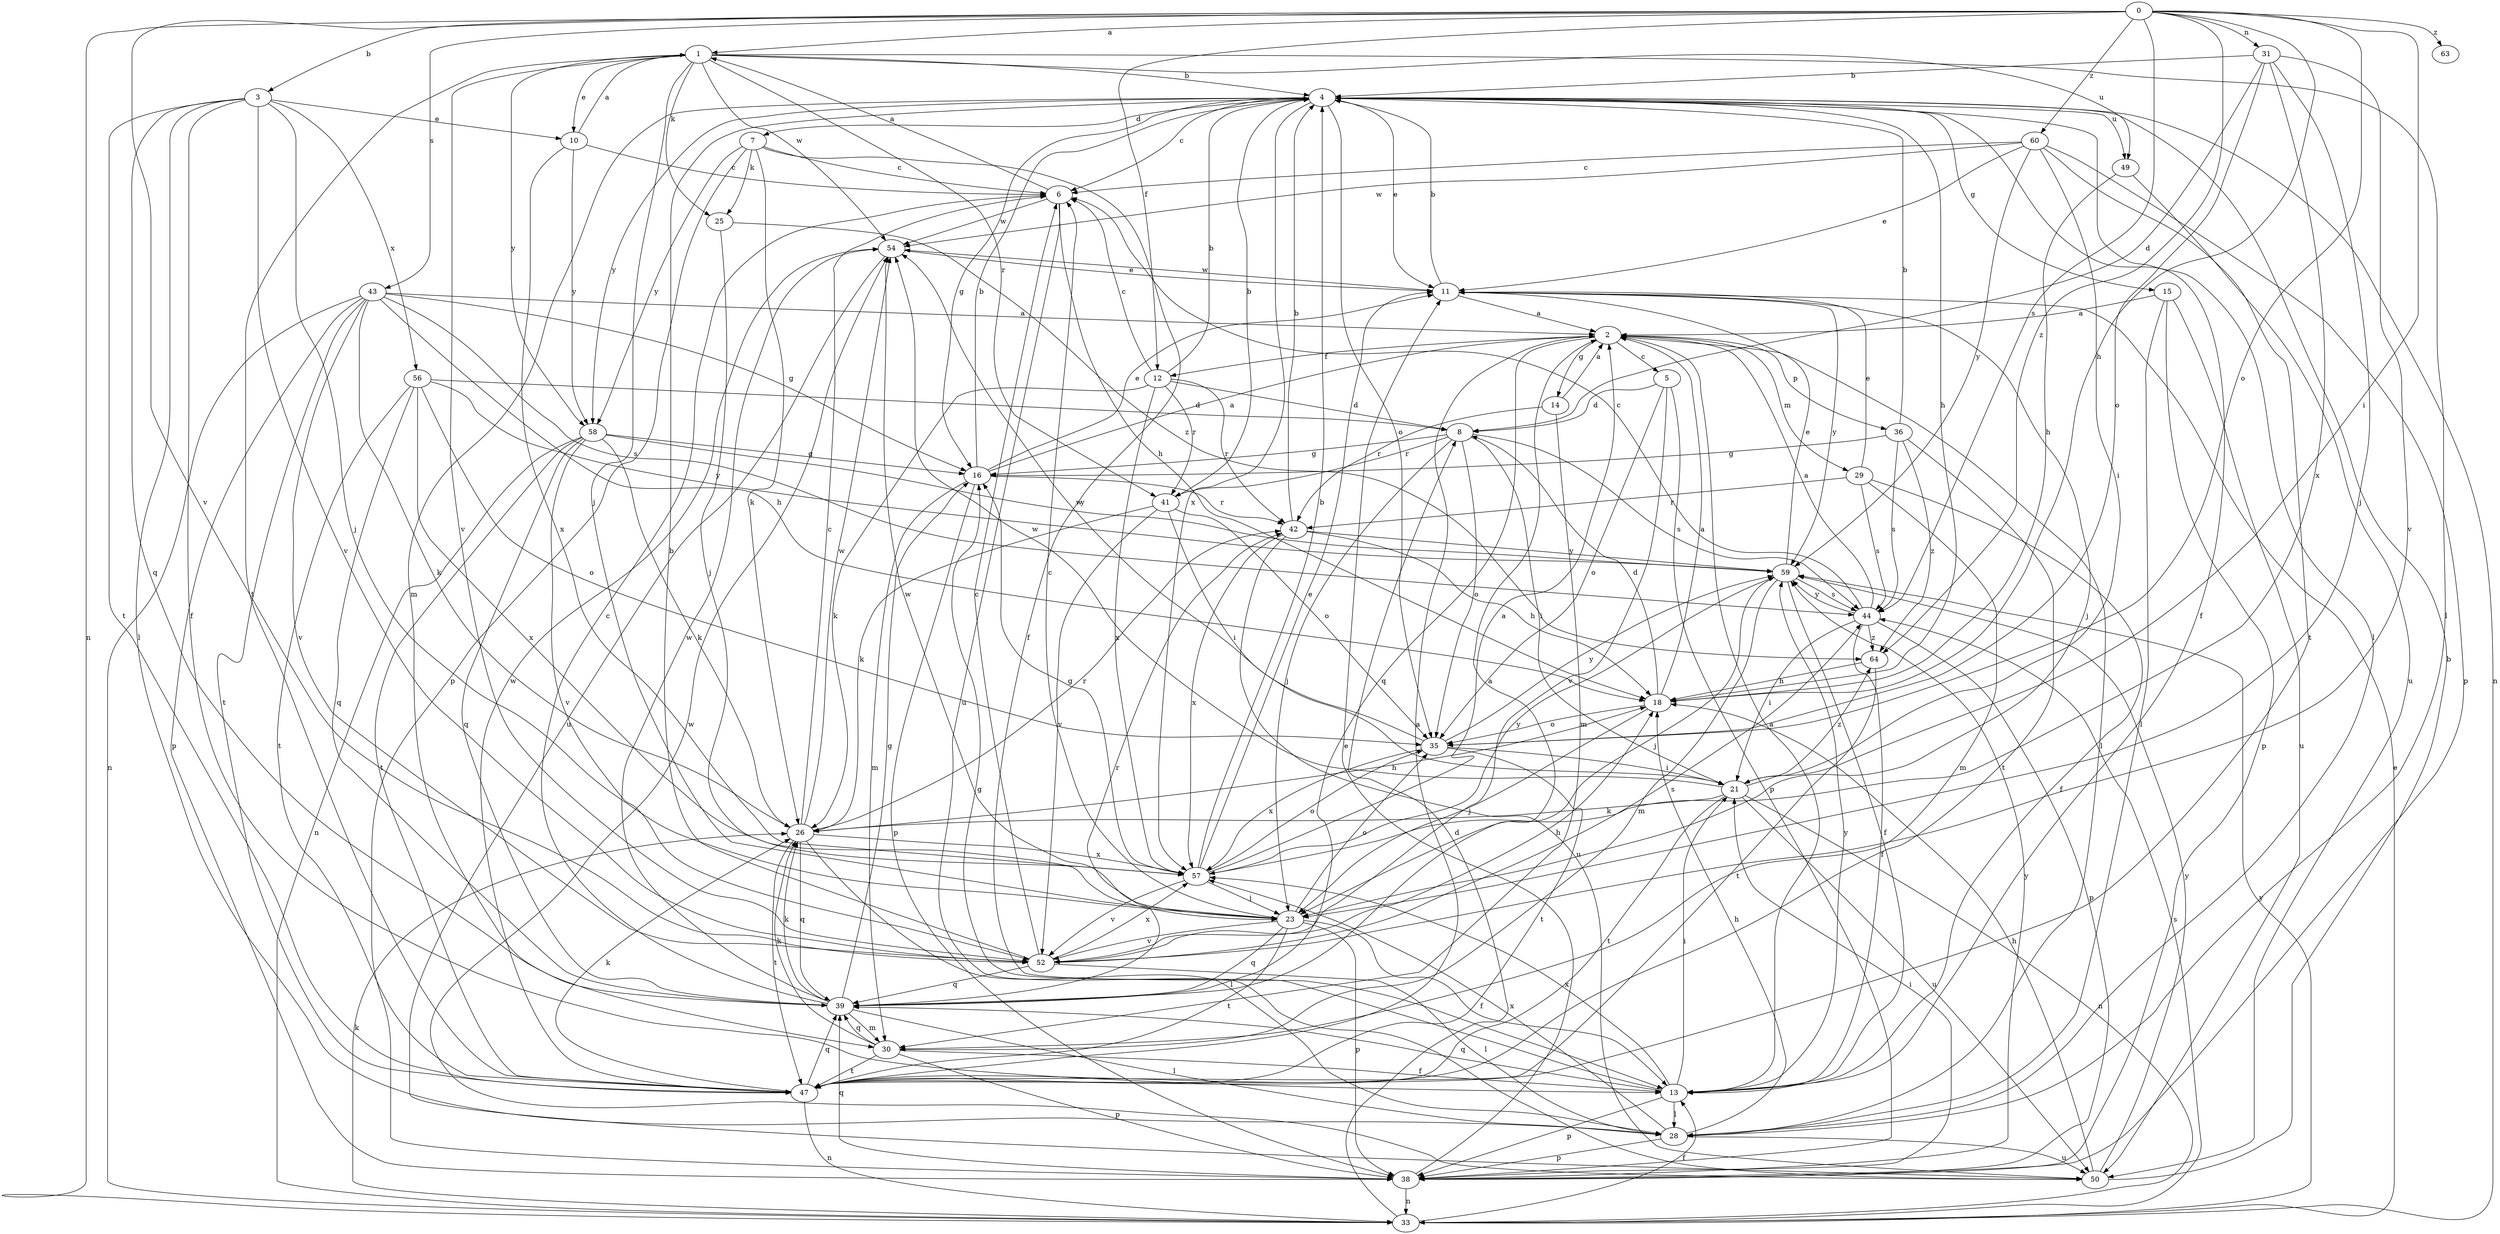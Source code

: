 strict digraph  {
0;
1;
2;
3;
4;
5;
6;
7;
8;
10;
11;
12;
13;
14;
15;
16;
18;
21;
23;
25;
26;
28;
29;
30;
31;
33;
35;
36;
38;
39;
41;
42;
43;
44;
47;
49;
50;
52;
54;
56;
57;
58;
59;
60;
63;
64;
0 -> 1  [label=a];
0 -> 3  [label=b];
0 -> 12  [label=f];
0 -> 18  [label=h];
0 -> 21  [label=i];
0 -> 31  [label=n];
0 -> 33  [label=n];
0 -> 35  [label=o];
0 -> 43  [label=s];
0 -> 44  [label=s];
0 -> 52  [label=v];
0 -> 60  [label=z];
0 -> 63  [label=z];
0 -> 64  [label=z];
1 -> 4  [label=b];
1 -> 10  [label=e];
1 -> 23  [label=j];
1 -> 25  [label=k];
1 -> 28  [label=l];
1 -> 41  [label=r];
1 -> 47  [label=t];
1 -> 49  [label=u];
1 -> 52  [label=v];
1 -> 54  [label=w];
1 -> 58  [label=y];
2 -> 5  [label=c];
2 -> 12  [label=f];
2 -> 14  [label=g];
2 -> 28  [label=l];
2 -> 29  [label=m];
2 -> 36  [label=p];
2 -> 39  [label=q];
3 -> 10  [label=e];
3 -> 13  [label=f];
3 -> 23  [label=j];
3 -> 28  [label=l];
3 -> 39  [label=q];
3 -> 47  [label=t];
3 -> 52  [label=v];
3 -> 56  [label=x];
4 -> 6  [label=c];
4 -> 7  [label=d];
4 -> 11  [label=e];
4 -> 13  [label=f];
4 -> 15  [label=g];
4 -> 16  [label=g];
4 -> 18  [label=h];
4 -> 28  [label=l];
4 -> 30  [label=m];
4 -> 33  [label=n];
4 -> 35  [label=o];
4 -> 49  [label=u];
4 -> 57  [label=x];
4 -> 58  [label=y];
5 -> 8  [label=d];
5 -> 35  [label=o];
5 -> 38  [label=p];
5 -> 52  [label=v];
6 -> 1  [label=a];
6 -> 18  [label=h];
6 -> 50  [label=u];
6 -> 54  [label=w];
7 -> 6  [label=c];
7 -> 13  [label=f];
7 -> 25  [label=k];
7 -> 26  [label=k];
7 -> 38  [label=p];
7 -> 58  [label=y];
8 -> 16  [label=g];
8 -> 21  [label=i];
8 -> 23  [label=j];
8 -> 35  [label=o];
8 -> 41  [label=r];
8 -> 44  [label=s];
10 -> 1  [label=a];
10 -> 6  [label=c];
10 -> 57  [label=x];
10 -> 58  [label=y];
11 -> 2  [label=a];
11 -> 4  [label=b];
11 -> 23  [label=j];
11 -> 54  [label=w];
11 -> 59  [label=y];
12 -> 4  [label=b];
12 -> 6  [label=c];
12 -> 8  [label=d];
12 -> 26  [label=k];
12 -> 41  [label=r];
12 -> 42  [label=r];
12 -> 57  [label=x];
13 -> 2  [label=a];
13 -> 16  [label=g];
13 -> 21  [label=i];
13 -> 28  [label=l];
13 -> 38  [label=p];
13 -> 39  [label=q];
13 -> 57  [label=x];
13 -> 59  [label=y];
14 -> 2  [label=a];
14 -> 30  [label=m];
14 -> 42  [label=r];
15 -> 2  [label=a];
15 -> 28  [label=l];
15 -> 38  [label=p];
15 -> 50  [label=u];
16 -> 2  [label=a];
16 -> 4  [label=b];
16 -> 11  [label=e];
16 -> 30  [label=m];
16 -> 38  [label=p];
16 -> 42  [label=r];
18 -> 2  [label=a];
18 -> 8  [label=d];
18 -> 23  [label=j];
18 -> 35  [label=o];
21 -> 26  [label=k];
21 -> 33  [label=n];
21 -> 47  [label=t];
21 -> 50  [label=u];
21 -> 54  [label=w];
21 -> 64  [label=z];
23 -> 6  [label=c];
23 -> 13  [label=f];
23 -> 35  [label=o];
23 -> 38  [label=p];
23 -> 39  [label=q];
23 -> 47  [label=t];
23 -> 52  [label=v];
23 -> 54  [label=w];
25 -> 23  [label=j];
25 -> 64  [label=z];
26 -> 6  [label=c];
26 -> 18  [label=h];
26 -> 28  [label=l];
26 -> 39  [label=q];
26 -> 42  [label=r];
26 -> 47  [label=t];
26 -> 54  [label=w];
26 -> 57  [label=x];
28 -> 18  [label=h];
28 -> 38  [label=p];
28 -> 50  [label=u];
28 -> 57  [label=x];
29 -> 11  [label=e];
29 -> 13  [label=f];
29 -> 30  [label=m];
29 -> 42  [label=r];
29 -> 44  [label=s];
30 -> 13  [label=f];
30 -> 26  [label=k];
30 -> 38  [label=p];
30 -> 39  [label=q];
30 -> 47  [label=t];
31 -> 4  [label=b];
31 -> 8  [label=d];
31 -> 23  [label=j];
31 -> 35  [label=o];
31 -> 52  [label=v];
31 -> 57  [label=x];
33 -> 8  [label=d];
33 -> 11  [label=e];
33 -> 13  [label=f];
33 -> 26  [label=k];
33 -> 44  [label=s];
33 -> 59  [label=y];
35 -> 21  [label=i];
35 -> 47  [label=t];
35 -> 54  [label=w];
35 -> 57  [label=x];
35 -> 59  [label=y];
36 -> 4  [label=b];
36 -> 16  [label=g];
36 -> 44  [label=s];
36 -> 47  [label=t];
36 -> 64  [label=z];
38 -> 11  [label=e];
38 -> 21  [label=i];
38 -> 33  [label=n];
38 -> 39  [label=q];
38 -> 59  [label=y];
39 -> 2  [label=a];
39 -> 6  [label=c];
39 -> 16  [label=g];
39 -> 26  [label=k];
39 -> 28  [label=l];
39 -> 30  [label=m];
39 -> 42  [label=r];
39 -> 54  [label=w];
41 -> 4  [label=b];
41 -> 21  [label=i];
41 -> 26  [label=k];
41 -> 35  [label=o];
41 -> 52  [label=v];
42 -> 4  [label=b];
42 -> 18  [label=h];
42 -> 50  [label=u];
42 -> 57  [label=x];
42 -> 59  [label=y];
43 -> 2  [label=a];
43 -> 16  [label=g];
43 -> 18  [label=h];
43 -> 26  [label=k];
43 -> 33  [label=n];
43 -> 38  [label=p];
43 -> 44  [label=s];
43 -> 47  [label=t];
43 -> 52  [label=v];
44 -> 2  [label=a];
44 -> 6  [label=c];
44 -> 13  [label=f];
44 -> 21  [label=i];
44 -> 38  [label=p];
44 -> 59  [label=y];
44 -> 64  [label=z];
47 -> 2  [label=a];
47 -> 26  [label=k];
47 -> 33  [label=n];
47 -> 39  [label=q];
47 -> 54  [label=w];
49 -> 18  [label=h];
49 -> 50  [label=u];
50 -> 4  [label=b];
50 -> 18  [label=h];
50 -> 54  [label=w];
50 -> 59  [label=y];
52 -> 4  [label=b];
52 -> 6  [label=c];
52 -> 18  [label=h];
52 -> 28  [label=l];
52 -> 39  [label=q];
52 -> 44  [label=s];
52 -> 57  [label=x];
54 -> 11  [label=e];
54 -> 50  [label=u];
56 -> 8  [label=d];
56 -> 35  [label=o];
56 -> 39  [label=q];
56 -> 47  [label=t];
56 -> 57  [label=x];
56 -> 59  [label=y];
57 -> 2  [label=a];
57 -> 4  [label=b];
57 -> 11  [label=e];
57 -> 16  [label=g];
57 -> 23  [label=j];
57 -> 35  [label=o];
57 -> 52  [label=v];
57 -> 59  [label=y];
58 -> 16  [label=g];
58 -> 26  [label=k];
58 -> 33  [label=n];
58 -> 39  [label=q];
58 -> 47  [label=t];
58 -> 52  [label=v];
58 -> 59  [label=y];
59 -> 11  [label=e];
59 -> 13  [label=f];
59 -> 23  [label=j];
59 -> 30  [label=m];
59 -> 44  [label=s];
60 -> 6  [label=c];
60 -> 11  [label=e];
60 -> 21  [label=i];
60 -> 38  [label=p];
60 -> 47  [label=t];
60 -> 54  [label=w];
60 -> 59  [label=y];
64 -> 18  [label=h];
64 -> 47  [label=t];
}
